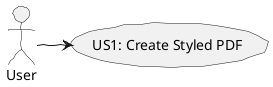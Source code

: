 @startuml  us.png
skinparam handwritten true
skinparam monochrome true
skinparam packageStyle rect
skinparam defaultFontName FG Virgil
skinparam shadowing false

User -> (US1: Create Styled PDF)


@enduml